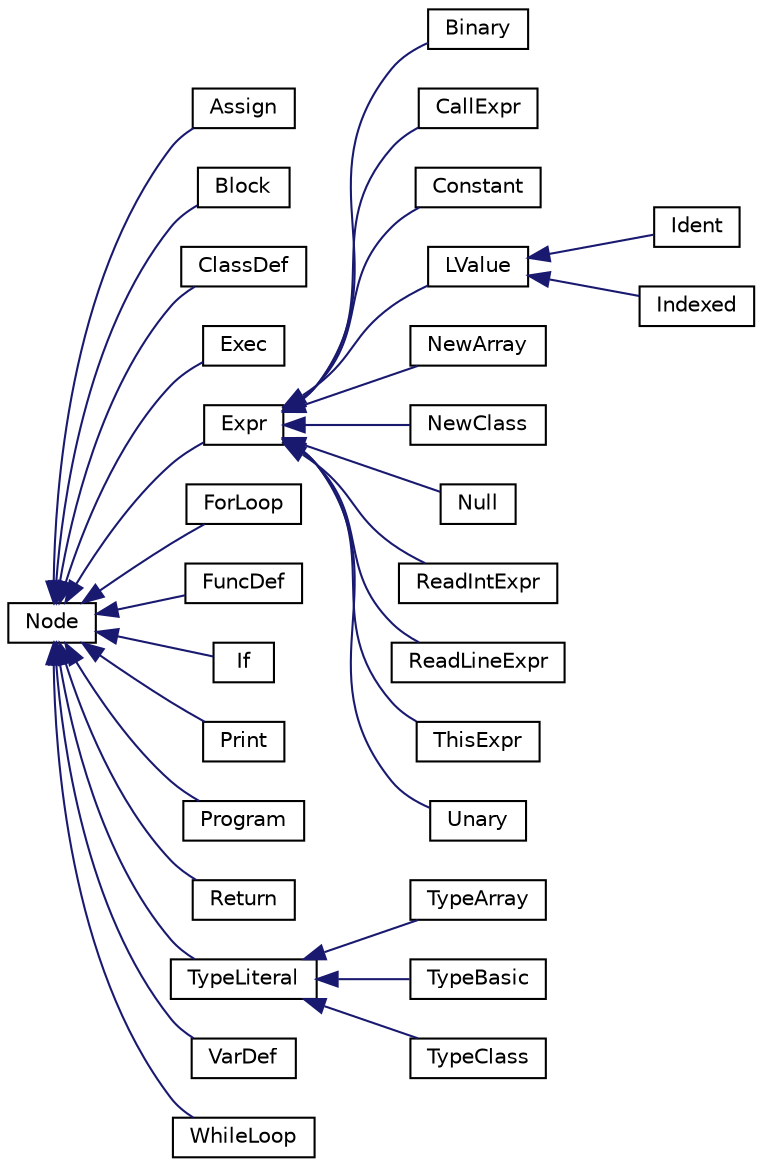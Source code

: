 digraph "Graphical Class Hierarchy"
{
 // LATEX_PDF_SIZE
  edge [fontname="Helvetica",fontsize="10",labelfontname="Helvetica",labelfontsize="10"];
  node [fontname="Helvetica",fontsize="10",shape=record];
  rankdir="LR";
  Node0 [label="Node",height=0.2,width=0.4,color="black", fillcolor="white", style="filled",URL="$classNode.html",tooltip="basic node defination"];
  Node0 -> Node1 [dir="back",color="midnightblue",fontsize="10",style="solid",fontname="Helvetica"];
  Node1 [label="Assign",height=0.2,width=0.4,color="black", fillcolor="white", style="filled",URL="$classAssign.html",tooltip="assign node"];
  Node0 -> Node2 [dir="back",color="midnightblue",fontsize="10",style="solid",fontname="Helvetica"];
  Node2 [label="Block",height=0.2,width=0.4,color="black", fillcolor="white", style="filled",URL="$classBlock.html",tooltip="block node"];
  Node0 -> Node3 [dir="back",color="midnightblue",fontsize="10",style="solid",fontname="Helvetica"];
  Node3 [label="ClassDef",height=0.2,width=0.4,color="black", fillcolor="white", style="filled",URL="$classClassDef.html",tooltip="class node"];
  Node0 -> Node4 [dir="back",color="midnightblue",fontsize="10",style="solid",fontname="Helvetica"];
  Node4 [label="Exec",height=0.2,width=0.4,color="black", fillcolor="white", style="filled",URL="$classExec.html",tooltip="exec(function call) node"];
  Node0 -> Node5 [dir="back",color="midnightblue",fontsize="10",style="solid",fontname="Helvetica"];
  Node5 [label="Expr",height=0.2,width=0.4,color="black", fillcolor="white", style="filled",URL="$classExpr.html",tooltip="expression node(interface)"];
  Node5 -> Node6 [dir="back",color="midnightblue",fontsize="10",style="solid",fontname="Helvetica"];
  Node6 [label="Binary",height=0.2,width=0.4,color="black", fillcolor="white", style="filled",URL="$classBinary.html",tooltip="binary node"];
  Node5 -> Node7 [dir="back",color="midnightblue",fontsize="10",style="solid",fontname="Helvetica"];
  Node7 [label="CallExpr",height=0.2,width=0.4,color="black", fillcolor="white", style="filled",URL="$classCallExpr.html",tooltip="functino call node"];
  Node5 -> Node8 [dir="back",color="midnightblue",fontsize="10",style="solid",fontname="Helvetica"];
  Node8 [label="Constant",height=0.2,width=0.4,color="black", fillcolor="white", style="filled",URL="$classConstant.html",tooltip="constant node"];
  Node5 -> Node9 [dir="back",color="midnightblue",fontsize="10",style="solid",fontname="Helvetica"];
  Node9 [label="LValue",height=0.2,width=0.4,color="black", fillcolor="white", style="filled",URL="$classLValue.html",tooltip="left value node(interface)"];
  Node9 -> Node10 [dir="back",color="midnightblue",fontsize="10",style="solid",fontname="Helvetica"];
  Node10 [label="Ident",height=0.2,width=0.4,color="black", fillcolor="white", style="filled",URL="$classIdent.html",tooltip="indentifier reference node"];
  Node9 -> Node11 [dir="back",color="midnightblue",fontsize="10",style="solid",fontname="Helvetica"];
  Node11 [label="Indexed",height=0.2,width=0.4,color="black", fillcolor="white", style="filled",URL="$classIndexed.html",tooltip="array element reference node"];
  Node5 -> Node12 [dir="back",color="midnightblue",fontsize="10",style="solid",fontname="Helvetica"];
  Node12 [label="NewArray",height=0.2,width=0.4,color="black", fillcolor="white", style="filled",URL="$classNewArray.html",tooltip="new array node"];
  Node5 -> Node13 [dir="back",color="midnightblue",fontsize="10",style="solid",fontname="Helvetica"];
  Node13 [label="NewClass",height=0.2,width=0.4,color="black", fillcolor="white", style="filled",URL="$classNewClass.html",tooltip="new class node"];
  Node5 -> Node14 [dir="back",color="midnightblue",fontsize="10",style="solid",fontname="Helvetica"];
  Node14 [label="Null",height=0.2,width=0.4,color="black", fillcolor="white", style="filled",URL="$classNull.html",tooltip="null node"];
  Node5 -> Node15 [dir="back",color="midnightblue",fontsize="10",style="solid",fontname="Helvetica"];
  Node15 [label="ReadIntExpr",height=0.2,width=0.4,color="black", fillcolor="white", style="filled",URL="$classReadIntExpr.html",tooltip="readint function call node"];
  Node5 -> Node16 [dir="back",color="midnightblue",fontsize="10",style="solid",fontname="Helvetica"];
  Node16 [label="ReadLineExpr",height=0.2,width=0.4,color="black", fillcolor="white", style="filled",URL="$classReadLineExpr.html",tooltip="readline function call node"];
  Node5 -> Node17 [dir="back",color="midnightblue",fontsize="10",style="solid",fontname="Helvetica"];
  Node17 [label="ThisExpr",height=0.2,width=0.4,color="black", fillcolor="white", style="filled",URL="$classThisExpr.html",tooltip="this reference node"];
  Node5 -> Node18 [dir="back",color="midnightblue",fontsize="10",style="solid",fontname="Helvetica"];
  Node18 [label="Unary",height=0.2,width=0.4,color="black", fillcolor="white", style="filled",URL="$classUnary.html",tooltip="unary node"];
  Node0 -> Node19 [dir="back",color="midnightblue",fontsize="10",style="solid",fontname="Helvetica"];
  Node19 [label="ForLoop",height=0.2,width=0.4,color="black", fillcolor="white", style="filled",URL="$classForLoop.html",tooltip="for loop node"];
  Node0 -> Node20 [dir="back",color="midnightblue",fontsize="10",style="solid",fontname="Helvetica"];
  Node20 [label="FuncDef",height=0.2,width=0.4,color="black", fillcolor="white", style="filled",URL="$classFuncDef.html",tooltip="function node"];
  Node0 -> Node21 [dir="back",color="midnightblue",fontsize="10",style="solid",fontname="Helvetica"];
  Node21 [label="If",height=0.2,width=0.4,color="black", fillcolor="white", style="filled",URL="$classIf.html",tooltip="if statement node"];
  Node0 -> Node22 [dir="back",color="midnightblue",fontsize="10",style="solid",fontname="Helvetica"];
  Node22 [label="Print",height=0.2,width=0.4,color="black", fillcolor="white", style="filled",URL="$classPrint.html",tooltip="print function call node"];
  Node0 -> Node23 [dir="back",color="midnightblue",fontsize="10",style="solid",fontname="Helvetica"];
  Node23 [label="Program",height=0.2,width=0.4,color="black", fillcolor="white", style="filled",URL="$classProgram.html",tooltip="program node"];
  Node0 -> Node24 [dir="back",color="midnightblue",fontsize="10",style="solid",fontname="Helvetica"];
  Node24 [label="Return",height=0.2,width=0.4,color="black", fillcolor="white", style="filled",URL="$classReturn.html",tooltip="return statement node"];
  Node0 -> Node25 [dir="back",color="midnightblue",fontsize="10",style="solid",fontname="Helvetica"];
  Node25 [label="TypeLiteral",height=0.2,width=0.4,color="black", fillcolor="white", style="filled",URL="$classTypeLiteral.html",tooltip="type literal node(distinguish from Type variable(type system))"];
  Node25 -> Node26 [dir="back",color="midnightblue",fontsize="10",style="solid",fontname="Helvetica"];
  Node26 [label="TypeArray",height=0.2,width=0.4,color="black", fillcolor="white", style="filled",URL="$classTypeArray.html",tooltip="array type node"];
  Node25 -> Node27 [dir="back",color="midnightblue",fontsize="10",style="solid",fontname="Helvetica"];
  Node27 [label="TypeBasic",height=0.2,width=0.4,color="black", fillcolor="white", style="filled",URL="$classTypeBasic.html",tooltip="basic type node"];
  Node25 -> Node28 [dir="back",color="midnightblue",fontsize="10",style="solid",fontname="Helvetica"];
  Node28 [label="TypeClass",height=0.2,width=0.4,color="black", fillcolor="white", style="filled",URL="$classTypeClass.html",tooltip="class type node"];
  Node0 -> Node29 [dir="back",color="midnightblue",fontsize="10",style="solid",fontname="Helvetica"];
  Node29 [label="VarDef",height=0.2,width=0.4,color="black", fillcolor="white", style="filled",URL="$classVarDef.html",tooltip="variable node"];
  Node0 -> Node30 [dir="back",color="midnightblue",fontsize="10",style="solid",fontname="Helvetica"];
  Node30 [label="WhileLoop",height=0.2,width=0.4,color="black", fillcolor="white", style="filled",URL="$classWhileLoop.html",tooltip="while loop node"];
}
